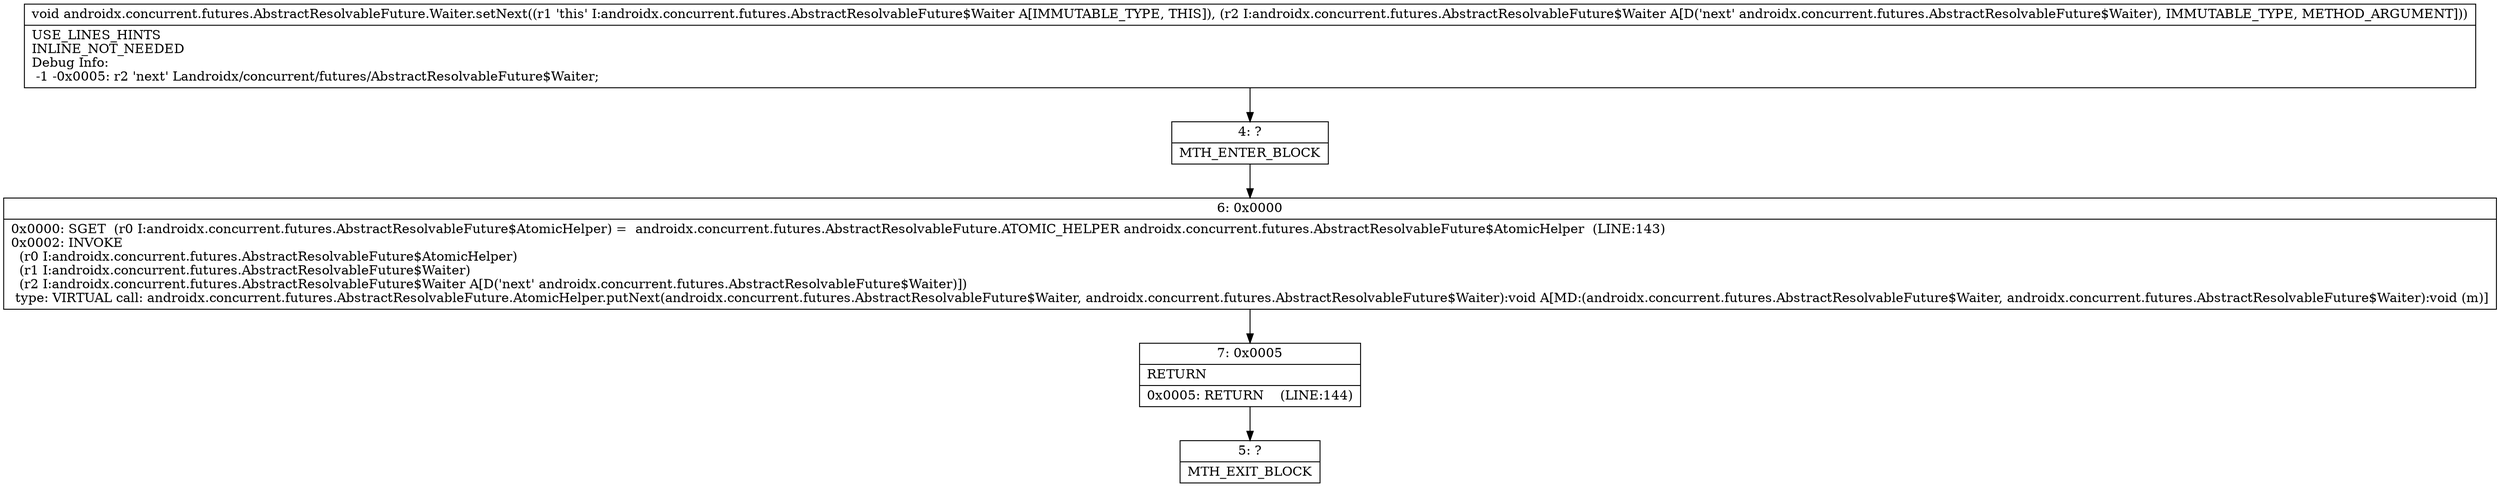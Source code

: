 digraph "CFG forandroidx.concurrent.futures.AbstractResolvableFuture.Waiter.setNext(Landroidx\/concurrent\/futures\/AbstractResolvableFuture$Waiter;)V" {
Node_4 [shape=record,label="{4\:\ ?|MTH_ENTER_BLOCK\l}"];
Node_6 [shape=record,label="{6\:\ 0x0000|0x0000: SGET  (r0 I:androidx.concurrent.futures.AbstractResolvableFuture$AtomicHelper) =  androidx.concurrent.futures.AbstractResolvableFuture.ATOMIC_HELPER androidx.concurrent.futures.AbstractResolvableFuture$AtomicHelper  (LINE:143)\l0x0002: INVOKE  \l  (r0 I:androidx.concurrent.futures.AbstractResolvableFuture$AtomicHelper)\l  (r1 I:androidx.concurrent.futures.AbstractResolvableFuture$Waiter)\l  (r2 I:androidx.concurrent.futures.AbstractResolvableFuture$Waiter A[D('next' androidx.concurrent.futures.AbstractResolvableFuture$Waiter)])\l type: VIRTUAL call: androidx.concurrent.futures.AbstractResolvableFuture.AtomicHelper.putNext(androidx.concurrent.futures.AbstractResolvableFuture$Waiter, androidx.concurrent.futures.AbstractResolvableFuture$Waiter):void A[MD:(androidx.concurrent.futures.AbstractResolvableFuture$Waiter, androidx.concurrent.futures.AbstractResolvableFuture$Waiter):void (m)]\l}"];
Node_7 [shape=record,label="{7\:\ 0x0005|RETURN\l|0x0005: RETURN    (LINE:144)\l}"];
Node_5 [shape=record,label="{5\:\ ?|MTH_EXIT_BLOCK\l}"];
MethodNode[shape=record,label="{void androidx.concurrent.futures.AbstractResolvableFuture.Waiter.setNext((r1 'this' I:androidx.concurrent.futures.AbstractResolvableFuture$Waiter A[IMMUTABLE_TYPE, THIS]), (r2 I:androidx.concurrent.futures.AbstractResolvableFuture$Waiter A[D('next' androidx.concurrent.futures.AbstractResolvableFuture$Waiter), IMMUTABLE_TYPE, METHOD_ARGUMENT]))  | USE_LINES_HINTS\lINLINE_NOT_NEEDED\lDebug Info:\l  \-1 \-0x0005: r2 'next' Landroidx\/concurrent\/futures\/AbstractResolvableFuture$Waiter;\l}"];
MethodNode -> Node_4;Node_4 -> Node_6;
Node_6 -> Node_7;
Node_7 -> Node_5;
}

